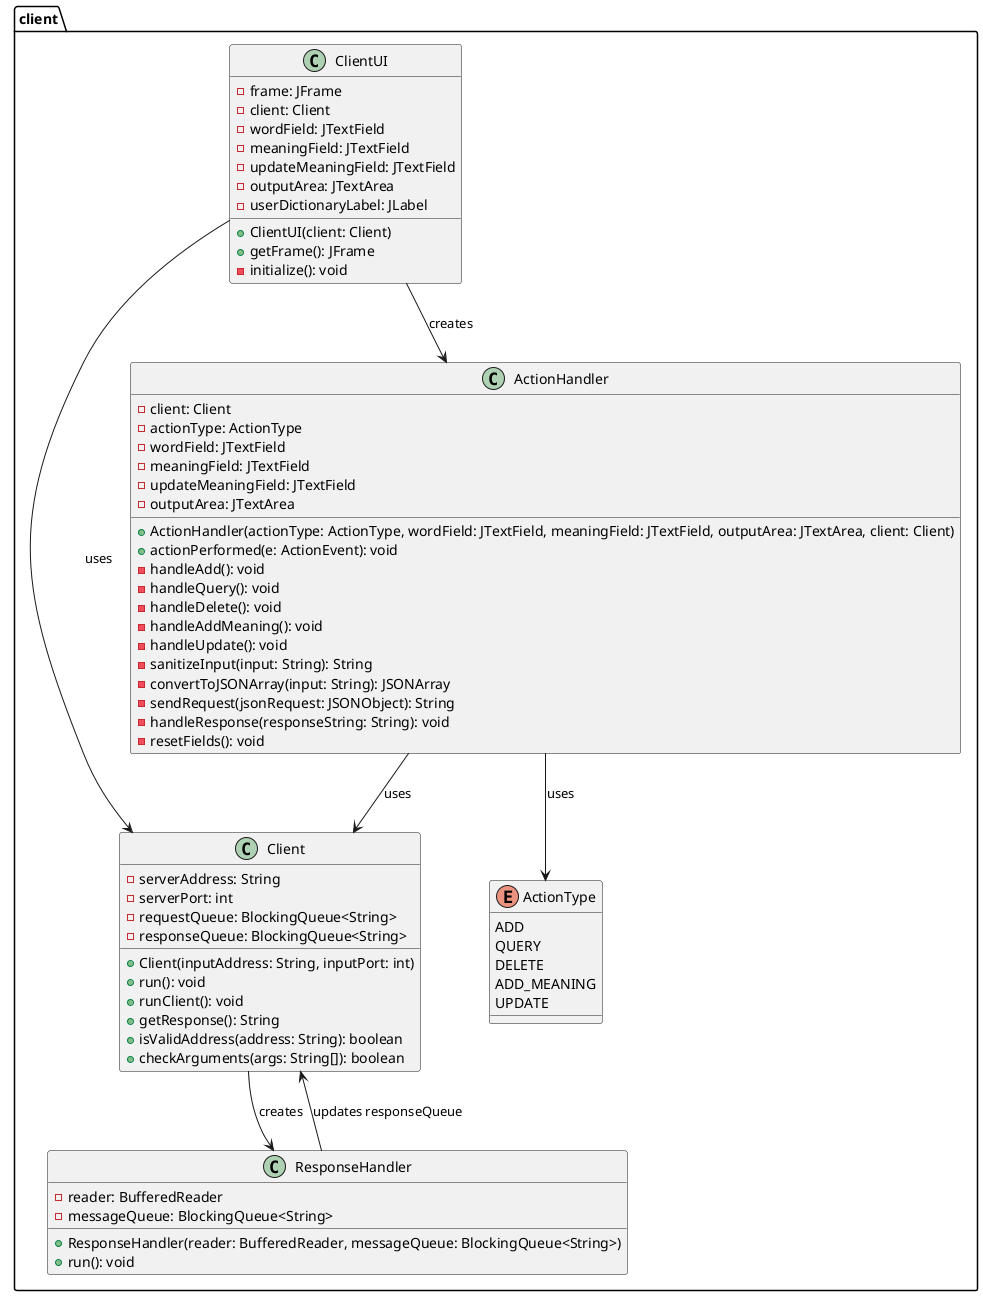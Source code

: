 @startuml Client Class Diagram

package "client" {
    class Client {
        -serverAddress: String
        -serverPort: int
        -requestQueue: BlockingQueue<String>
        -responseQueue: BlockingQueue<String>
        +Client(inputAddress: String, inputPort: int)
        +run(): void
        +runClient(): void
        +getResponse(): String
        +isValidAddress(address: String): boolean
        +checkArguments(args: String[]): boolean
    }

    class ClientUI {
        -frame: JFrame
        -client: Client
        -wordField: JTextField
        -meaningField: JTextField
        -updateMeaningField: JTextField
        -outputArea: JTextArea
        -userDictionaryLabel: JLabel
        +ClientUI(client: Client)
        +getFrame(): JFrame
        -initialize(): void
    }

    class ActionHandler {
        -client: Client
        -actionType: ActionType
        -wordField: JTextField
        -meaningField: JTextField
        -updateMeaningField: JTextField
        -outputArea: JTextArea
        +ActionHandler(actionType: ActionType, wordField: JTextField, meaningField: JTextField, outputArea: JTextArea, client: Client)
        +actionPerformed(e: ActionEvent): void
        -handleAdd(): void
        -handleQuery(): void
        -handleDelete(): void
        -handleAddMeaning(): void
        -handleUpdate(): void
        -sanitizeInput(input: String): String
        -convertToJSONArray(input: String): JSONArray
        -sendRequest(jsonRequest: JSONObject): String
        -handleResponse(responseString: String): void
        -resetFields(): void
    }

    enum ActionType {
        ADD
        QUERY
        DELETE
        ADD_MEANING
        UPDATE
    }

    class ResponseHandler {
        -reader: BufferedReader
        -messageQueue: BlockingQueue<String>
        +ResponseHandler(reader: BufferedReader, messageQueue: BlockingQueue<String>)
        +run(): void
    }

    ' Relationships
    ClientUI --> Client : uses
    ClientUI --> ActionHandler : creates
    ActionHandler --> Client : uses
    ActionHandler --> ActionType : uses
    Client --> ResponseHandler : creates
    ResponseHandler --> Client : updates responseQueue
}

@enduml 